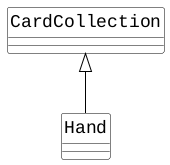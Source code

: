 @startuml
skinparam classbackgroundcolor #ffffff
skinparam classarrowcolor #000000
skinparam classdiamondbackgroundcolor #ffffff
skinparam classdiamondbordercolor #000000
skinparam classbordercolor #000000
skinparam classfontsize 18
skinparam classfontname "Liberation Mono"
skinparam classattributefontsize 18
skinparam classattributefontname "Liberation Mono"
skinparam classAttributeIconSize 0
hide circle

CardCollection <|-- Hand


@enduml
